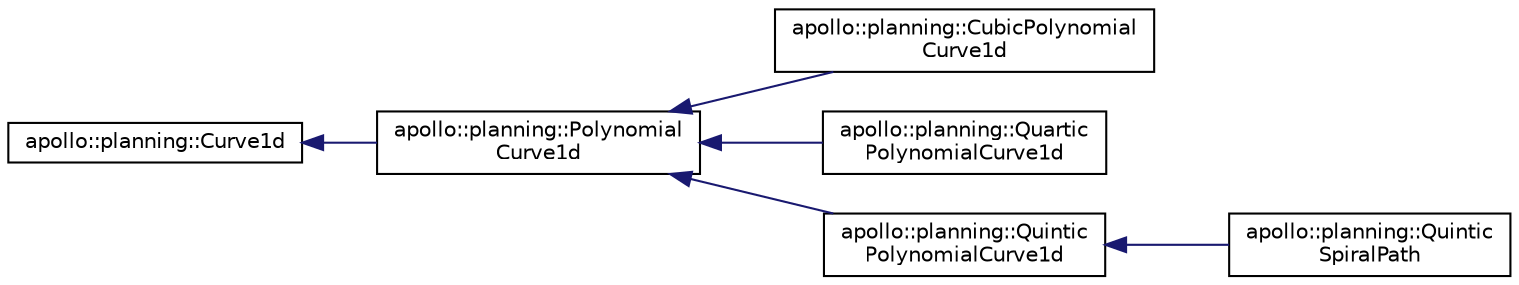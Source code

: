 digraph "Graphical Class Hierarchy"
{
  edge [fontname="Helvetica",fontsize="10",labelfontname="Helvetica",labelfontsize="10"];
  node [fontname="Helvetica",fontsize="10",shape=record];
  rankdir="LR";
  Node1 [label="apollo::planning::Curve1d",height=0.2,width=0.4,color="black", fillcolor="white", style="filled",URL="$classapollo_1_1planning_1_1Curve1d.html"];
  Node1 -> Node2 [dir="back",color="midnightblue",fontsize="10",style="solid",fontname="Helvetica"];
  Node2 [label="apollo::planning::Polynomial\lCurve1d",height=0.2,width=0.4,color="black", fillcolor="white", style="filled",URL="$classapollo_1_1planning_1_1PolynomialCurve1d.html"];
  Node2 -> Node3 [dir="back",color="midnightblue",fontsize="10",style="solid",fontname="Helvetica"];
  Node3 [label="apollo::planning::CubicPolynomial\lCurve1d",height=0.2,width=0.4,color="black", fillcolor="white", style="filled",URL="$classapollo_1_1planning_1_1CubicPolynomialCurve1d.html"];
  Node2 -> Node4 [dir="back",color="midnightblue",fontsize="10",style="solid",fontname="Helvetica"];
  Node4 [label="apollo::planning::Quartic\lPolynomialCurve1d",height=0.2,width=0.4,color="black", fillcolor="white", style="filled",URL="$classapollo_1_1planning_1_1QuarticPolynomialCurve1d.html"];
  Node2 -> Node5 [dir="back",color="midnightblue",fontsize="10",style="solid",fontname="Helvetica"];
  Node5 [label="apollo::planning::Quintic\lPolynomialCurve1d",height=0.2,width=0.4,color="black", fillcolor="white", style="filled",URL="$classapollo_1_1planning_1_1QuinticPolynomialCurve1d.html"];
  Node5 -> Node6 [dir="back",color="midnightblue",fontsize="10",style="solid",fontname="Helvetica"];
  Node6 [label="apollo::planning::Quintic\lSpiralPath",height=0.2,width=0.4,color="black", fillcolor="white", style="filled",URL="$classapollo_1_1planning_1_1QuinticSpiralPath.html"];
}
